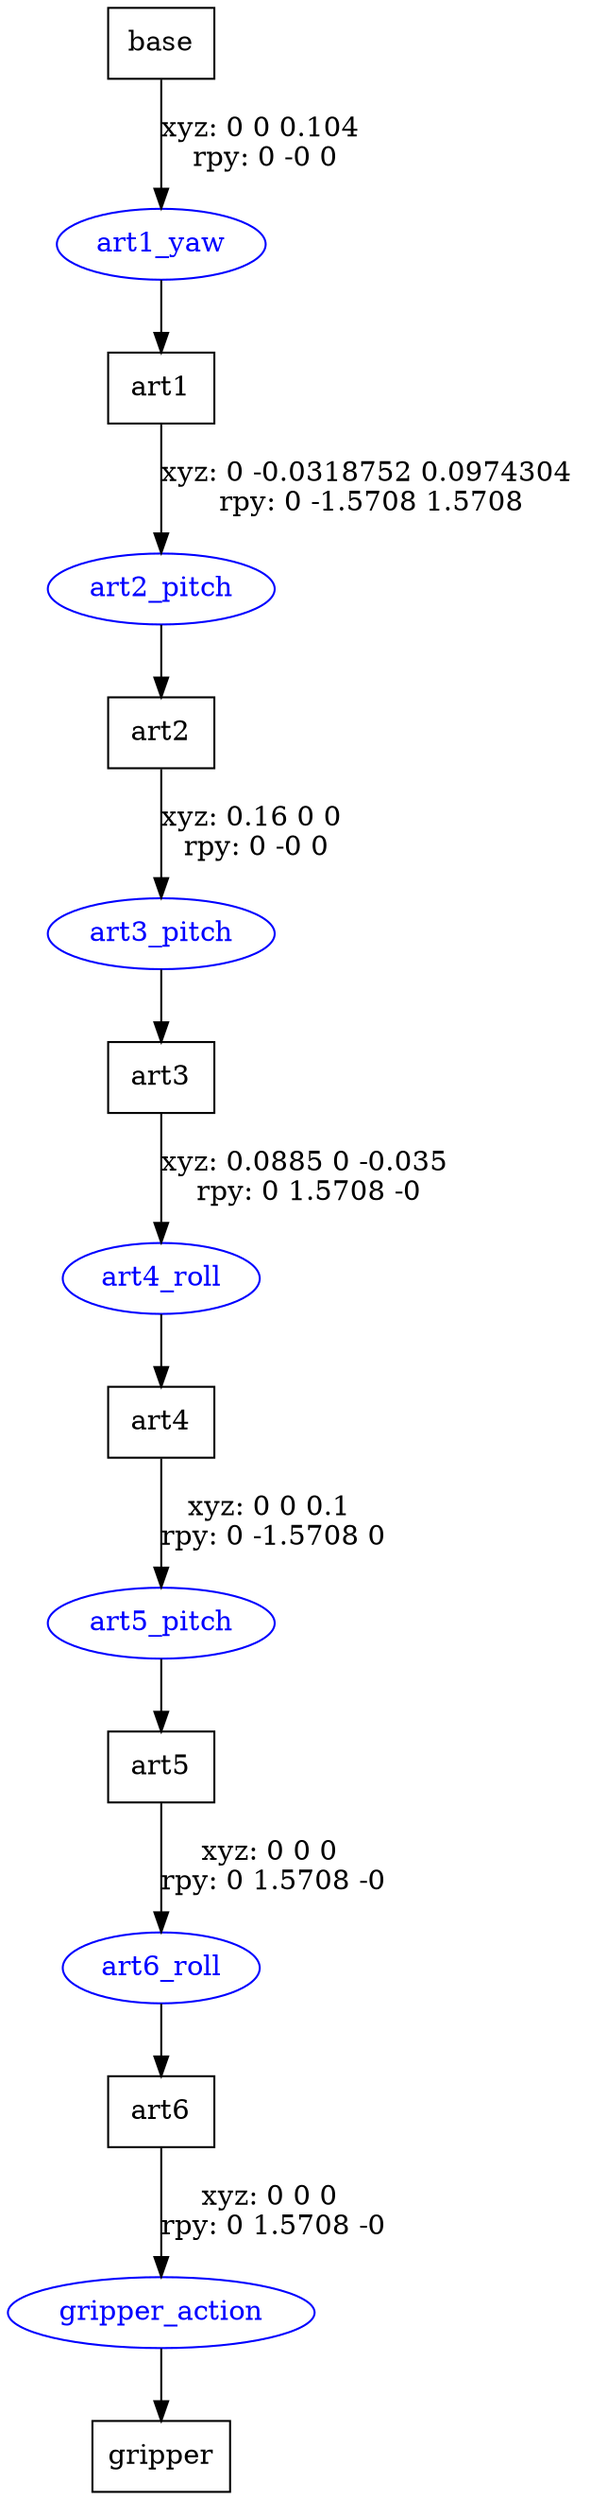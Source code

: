 digraph G {
node [shape=box];
"base" [label="base"];
"art1" [label="art1"];
"art2" [label="art2"];
"art3" [label="art3"];
"art4" [label="art4"];
"art5" [label="art5"];
"art6" [label="art6"];
"gripper" [label="gripper"];
node [shape=ellipse, color=blue, fontcolor=blue];
"base" -> "art1_yaw" [label="xyz: 0 0 0.104 \nrpy: 0 -0 0"]
"art1_yaw" -> "art1"
"art1" -> "art2_pitch" [label="xyz: 0 -0.0318752 0.0974304 \nrpy: 0 -1.5708 1.5708"]
"art2_pitch" -> "art2"
"art2" -> "art3_pitch" [label="xyz: 0.16 0 0 \nrpy: 0 -0 0"]
"art3_pitch" -> "art3"
"art3" -> "art4_roll" [label="xyz: 0.0885 0 -0.035 \nrpy: 0 1.5708 -0"]
"art4_roll" -> "art4"
"art4" -> "art5_pitch" [label="xyz: 0 0 0.1 \nrpy: 0 -1.5708 0"]
"art5_pitch" -> "art5"
"art5" -> "art6_roll" [label="xyz: 0 0 0 \nrpy: 0 1.5708 -0"]
"art6_roll" -> "art6"
"art6" -> "gripper_action" [label="xyz: 0 0 0 \nrpy: 0 1.5708 -0"]
"gripper_action" -> "gripper"
}
